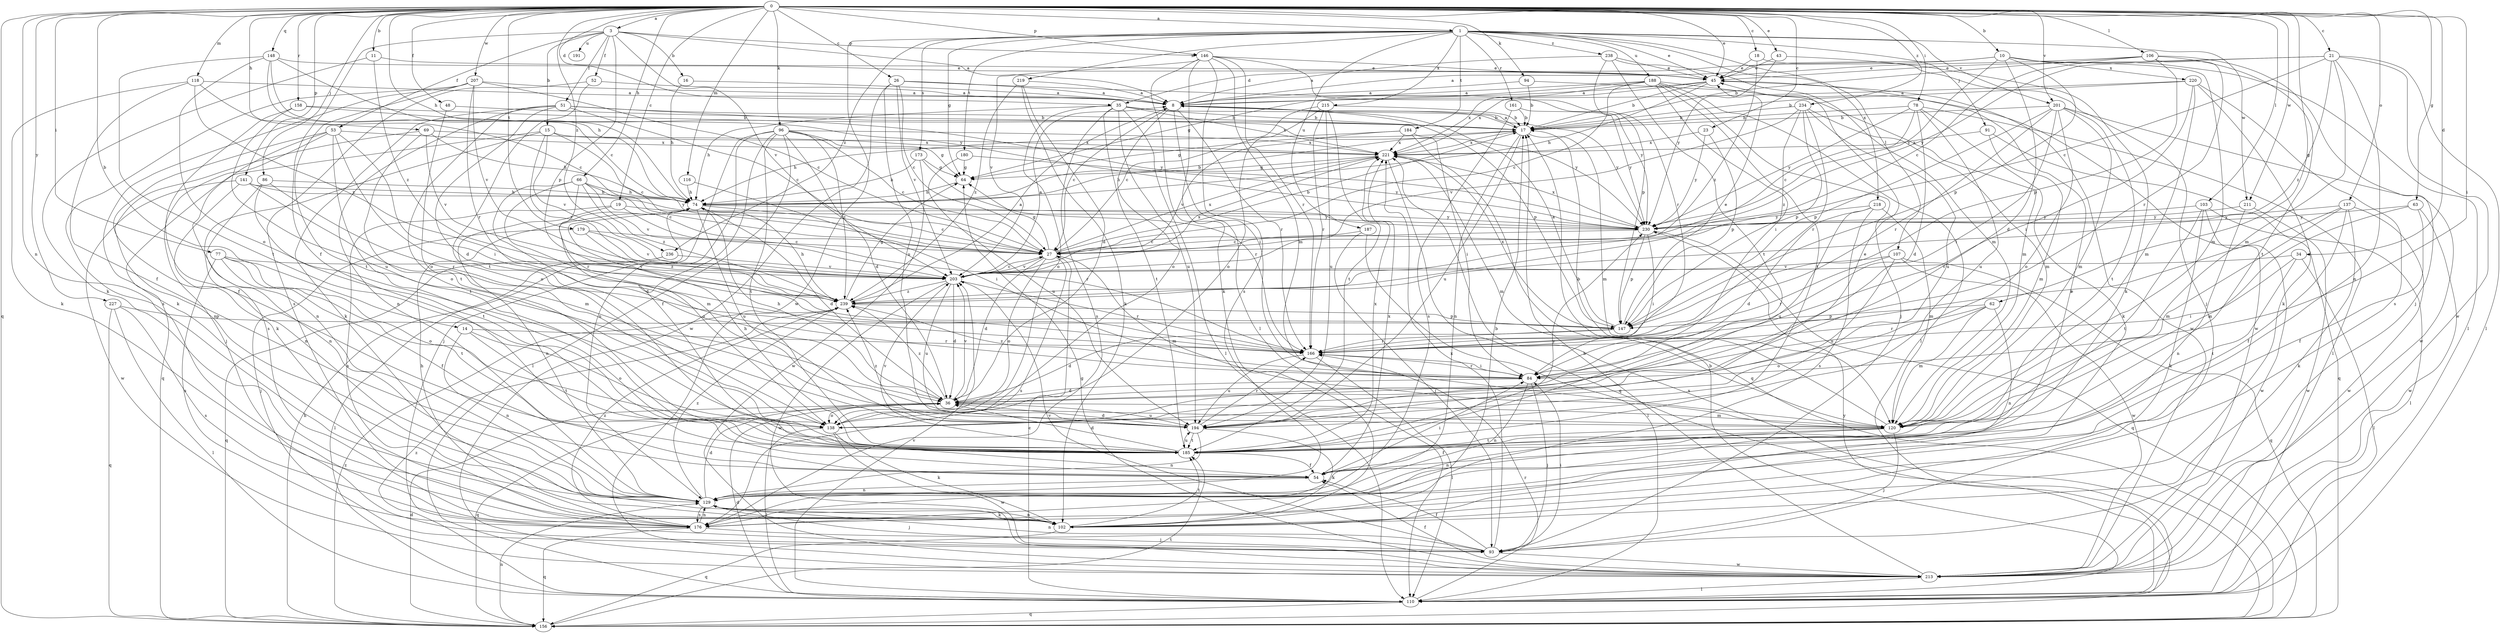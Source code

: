 strict digraph  {
0;
1;
3;
8;
10;
11;
14;
15;
16;
17;
18;
19;
21;
23;
26;
27;
34;
35;
36;
43;
45;
48;
51;
52;
53;
54;
62;
63;
64;
66;
69;
74;
77;
78;
84;
86;
91;
93;
94;
96;
102;
103;
106;
107;
110;
116;
118;
120;
129;
137;
138;
141;
146;
147;
148;
156;
158;
161;
166;
173;
176;
179;
180;
184;
185;
187;
188;
191;
194;
201;
203;
207;
211;
213;
215;
218;
219;
220;
221;
227;
230;
234;
236;
238;
239;
0 -> 1  [label=a];
0 -> 3  [label=a];
0 -> 10  [label=b];
0 -> 11  [label=b];
0 -> 14  [label=b];
0 -> 18  [label=c];
0 -> 19  [label=c];
0 -> 21  [label=c];
0 -> 23  [label=c];
0 -> 26  [label=c];
0 -> 34  [label=d];
0 -> 35  [label=d];
0 -> 43  [label=e];
0 -> 45  [label=e];
0 -> 48  [label=f];
0 -> 62  [label=g];
0 -> 63  [label=g];
0 -> 66  [label=h];
0 -> 69  [label=h];
0 -> 74  [label=h];
0 -> 77  [label=i];
0 -> 78  [label=i];
0 -> 84  [label=i];
0 -> 86  [label=j];
0 -> 94  [label=k];
0 -> 96  [label=k];
0 -> 103  [label=l];
0 -> 106  [label=l];
0 -> 116  [label=m];
0 -> 118  [label=m];
0 -> 129  [label=n];
0 -> 137  [label=o];
0 -> 141  [label=p];
0 -> 146  [label=p];
0 -> 148  [label=q];
0 -> 156  [label=q];
0 -> 158  [label=r];
0 -> 179  [label=t];
0 -> 201  [label=v];
0 -> 207  [label=w];
0 -> 211  [label=w];
0 -> 227  [label=y];
0 -> 234  [label=z];
0 -> 236  [label=z];
1 -> 45  [label=e];
1 -> 64  [label=g];
1 -> 91  [label=j];
1 -> 107  [label=l];
1 -> 161  [label=r];
1 -> 173  [label=s];
1 -> 180  [label=t];
1 -> 184  [label=t];
1 -> 187  [label=u];
1 -> 188  [label=u];
1 -> 201  [label=v];
1 -> 211  [label=w];
1 -> 213  [label=w];
1 -> 215  [label=x];
1 -> 218  [label=x];
1 -> 219  [label=x];
1 -> 236  [label=z];
1 -> 238  [label=z];
3 -> 8  [label=a];
3 -> 15  [label=b];
3 -> 16  [label=b];
3 -> 51  [label=f];
3 -> 52  [label=f];
3 -> 53  [label=f];
3 -> 54  [label=f];
3 -> 146  [label=p];
3 -> 147  [label=p];
3 -> 191  [label=u];
3 -> 203  [label=v];
8 -> 17  [label=b];
8 -> 27  [label=c];
8 -> 84  [label=i];
8 -> 138  [label=o];
8 -> 147  [label=p];
8 -> 166  [label=r];
10 -> 8  [label=a];
10 -> 35  [label=d];
10 -> 36  [label=d];
10 -> 110  [label=l];
10 -> 120  [label=m];
10 -> 147  [label=p];
10 -> 220  [label=x];
10 -> 230  [label=y];
11 -> 45  [label=e];
11 -> 102  [label=k];
11 -> 239  [label=z];
14 -> 129  [label=n];
14 -> 138  [label=o];
14 -> 166  [label=r];
14 -> 185  [label=t];
15 -> 27  [label=c];
15 -> 156  [label=q];
15 -> 176  [label=s];
15 -> 203  [label=v];
15 -> 221  [label=x];
15 -> 239  [label=z];
16 -> 8  [label=a];
16 -> 74  [label=h];
17 -> 8  [label=a];
17 -> 64  [label=g];
17 -> 120  [label=m];
17 -> 129  [label=n];
17 -> 194  [label=u];
17 -> 221  [label=x];
18 -> 45  [label=e];
18 -> 93  [label=j];
18 -> 239  [label=z];
19 -> 129  [label=n];
19 -> 166  [label=r];
19 -> 176  [label=s];
19 -> 230  [label=y];
21 -> 27  [label=c];
21 -> 45  [label=e];
21 -> 110  [label=l];
21 -> 120  [label=m];
21 -> 129  [label=n];
21 -> 213  [label=w];
21 -> 230  [label=y];
21 -> 239  [label=z];
23 -> 147  [label=p];
23 -> 221  [label=x];
23 -> 230  [label=y];
26 -> 8  [label=a];
26 -> 27  [label=c];
26 -> 194  [label=u];
26 -> 203  [label=v];
26 -> 213  [label=w];
26 -> 230  [label=y];
27 -> 17  [label=b];
27 -> 36  [label=d];
27 -> 64  [label=g];
27 -> 120  [label=m];
27 -> 138  [label=o];
27 -> 176  [label=s];
27 -> 203  [label=v];
27 -> 221  [label=x];
34 -> 84  [label=i];
34 -> 110  [label=l];
34 -> 185  [label=t];
34 -> 203  [label=v];
35 -> 17  [label=b];
35 -> 74  [label=h];
35 -> 110  [label=l];
35 -> 138  [label=o];
35 -> 176  [label=s];
35 -> 185  [label=t];
35 -> 194  [label=u];
35 -> 221  [label=x];
35 -> 230  [label=y];
36 -> 74  [label=h];
36 -> 120  [label=m];
36 -> 138  [label=o];
36 -> 156  [label=q];
36 -> 194  [label=u];
36 -> 203  [label=v];
36 -> 239  [label=z];
43 -> 45  [label=e];
43 -> 102  [label=k];
43 -> 230  [label=y];
45 -> 8  [label=a];
45 -> 17  [label=b];
45 -> 74  [label=h];
45 -> 213  [label=w];
45 -> 221  [label=x];
48 -> 17  [label=b];
48 -> 138  [label=o];
51 -> 17  [label=b];
51 -> 27  [label=c];
51 -> 36  [label=d];
51 -> 102  [label=k];
51 -> 129  [label=n];
51 -> 185  [label=t];
51 -> 230  [label=y];
52 -> 8  [label=a];
52 -> 176  [label=s];
52 -> 185  [label=t];
53 -> 84  [label=i];
53 -> 93  [label=j];
53 -> 102  [label=k];
53 -> 129  [label=n];
53 -> 138  [label=o];
53 -> 185  [label=t];
53 -> 221  [label=x];
54 -> 84  [label=i];
54 -> 129  [label=n];
54 -> 221  [label=x];
62 -> 120  [label=m];
62 -> 129  [label=n];
62 -> 138  [label=o];
62 -> 147  [label=p];
62 -> 166  [label=r];
63 -> 54  [label=f];
63 -> 120  [label=m];
63 -> 213  [label=w];
63 -> 230  [label=y];
64 -> 74  [label=h];
66 -> 27  [label=c];
66 -> 36  [label=d];
66 -> 74  [label=h];
66 -> 120  [label=m];
66 -> 166  [label=r];
66 -> 203  [label=v];
66 -> 239  [label=z];
69 -> 74  [label=h];
69 -> 129  [label=n];
69 -> 138  [label=o];
69 -> 203  [label=v];
69 -> 221  [label=x];
74 -> 17  [label=b];
74 -> 27  [label=c];
74 -> 36  [label=d];
74 -> 138  [label=o];
74 -> 194  [label=u];
74 -> 230  [label=y];
77 -> 54  [label=f];
77 -> 138  [label=o];
77 -> 176  [label=s];
77 -> 185  [label=t];
77 -> 203  [label=v];
78 -> 17  [label=b];
78 -> 27  [label=c];
78 -> 36  [label=d];
78 -> 102  [label=k];
78 -> 110  [label=l];
78 -> 194  [label=u];
78 -> 230  [label=y];
84 -> 36  [label=d];
84 -> 93  [label=j];
84 -> 129  [label=n];
84 -> 166  [label=r];
84 -> 239  [label=z];
86 -> 74  [label=h];
86 -> 129  [label=n];
86 -> 166  [label=r];
86 -> 185  [label=t];
91 -> 120  [label=m];
91 -> 156  [label=q];
91 -> 221  [label=x];
93 -> 54  [label=f];
93 -> 84  [label=i];
93 -> 129  [label=n];
93 -> 203  [label=v];
93 -> 213  [label=w];
93 -> 221  [label=x];
94 -> 8  [label=a];
94 -> 17  [label=b];
94 -> 213  [label=w];
96 -> 27  [label=c];
96 -> 36  [label=d];
96 -> 54  [label=f];
96 -> 64  [label=g];
96 -> 93  [label=j];
96 -> 110  [label=l];
96 -> 129  [label=n];
96 -> 185  [label=t];
96 -> 221  [label=x];
96 -> 239  [label=z];
102 -> 129  [label=n];
102 -> 156  [label=q];
102 -> 185  [label=t];
103 -> 102  [label=k];
103 -> 110  [label=l];
103 -> 185  [label=t];
103 -> 213  [label=w];
103 -> 230  [label=y];
106 -> 17  [label=b];
106 -> 27  [label=c];
106 -> 45  [label=e];
106 -> 93  [label=j];
106 -> 147  [label=p];
106 -> 166  [label=r];
106 -> 185  [label=t];
107 -> 156  [label=q];
107 -> 166  [label=r];
107 -> 194  [label=u];
107 -> 203  [label=v];
107 -> 213  [label=w];
110 -> 17  [label=b];
110 -> 27  [label=c];
110 -> 36  [label=d];
110 -> 156  [label=q];
110 -> 166  [label=r];
110 -> 203  [label=v];
110 -> 230  [label=y];
110 -> 239  [label=z];
116 -> 74  [label=h];
116 -> 84  [label=i];
118 -> 8  [label=a];
118 -> 27  [label=c];
118 -> 54  [label=f];
118 -> 102  [label=k];
118 -> 239  [label=z];
120 -> 17  [label=b];
120 -> 54  [label=f];
120 -> 93  [label=j];
120 -> 129  [label=n];
120 -> 185  [label=t];
129 -> 36  [label=d];
129 -> 45  [label=e];
129 -> 93  [label=j];
129 -> 102  [label=k];
129 -> 176  [label=s];
129 -> 239  [label=z];
137 -> 54  [label=f];
137 -> 84  [label=i];
137 -> 102  [label=k];
137 -> 120  [label=m];
137 -> 213  [label=w];
137 -> 230  [label=y];
138 -> 45  [label=e];
138 -> 102  [label=k];
138 -> 110  [label=l];
138 -> 213  [label=w];
141 -> 74  [label=h];
141 -> 120  [label=m];
141 -> 129  [label=n];
141 -> 213  [label=w];
141 -> 230  [label=y];
146 -> 45  [label=e];
146 -> 102  [label=k];
146 -> 110  [label=l];
146 -> 120  [label=m];
146 -> 147  [label=p];
146 -> 166  [label=r];
146 -> 176  [label=s];
146 -> 203  [label=v];
147 -> 8  [label=a];
147 -> 36  [label=d];
147 -> 45  [label=e];
147 -> 166  [label=r];
147 -> 221  [label=x];
148 -> 27  [label=c];
148 -> 45  [label=e];
148 -> 74  [label=h];
148 -> 138  [label=o];
148 -> 185  [label=t];
148 -> 230  [label=y];
156 -> 36  [label=d];
156 -> 74  [label=h];
156 -> 129  [label=n];
156 -> 185  [label=t];
156 -> 221  [label=x];
156 -> 239  [label=z];
158 -> 17  [label=b];
158 -> 54  [label=f];
158 -> 194  [label=u];
158 -> 230  [label=y];
161 -> 17  [label=b];
161 -> 176  [label=s];
161 -> 230  [label=y];
166 -> 84  [label=i];
166 -> 110  [label=l];
166 -> 194  [label=u];
173 -> 64  [label=g];
173 -> 74  [label=h];
173 -> 166  [label=r];
173 -> 213  [label=w];
176 -> 17  [label=b];
176 -> 74  [label=h];
176 -> 93  [label=j];
176 -> 129  [label=n];
176 -> 156  [label=q];
176 -> 239  [label=z];
179 -> 27  [label=c];
179 -> 93  [label=j];
179 -> 203  [label=v];
179 -> 239  [label=z];
180 -> 64  [label=g];
180 -> 194  [label=u];
180 -> 230  [label=y];
184 -> 74  [label=h];
184 -> 84  [label=i];
184 -> 156  [label=q];
184 -> 203  [label=v];
184 -> 221  [label=x];
185 -> 36  [label=d];
185 -> 54  [label=f];
185 -> 74  [label=h];
185 -> 194  [label=u];
185 -> 203  [label=v];
185 -> 221  [label=x];
185 -> 230  [label=y];
187 -> 27  [label=c];
187 -> 93  [label=j];
187 -> 110  [label=l];
188 -> 8  [label=a];
188 -> 27  [label=c];
188 -> 64  [label=g];
188 -> 84  [label=i];
188 -> 93  [label=j];
188 -> 110  [label=l];
188 -> 120  [label=m];
188 -> 185  [label=t];
188 -> 221  [label=x];
194 -> 36  [label=d];
194 -> 102  [label=k];
194 -> 129  [label=n];
194 -> 166  [label=r];
194 -> 185  [label=t];
194 -> 239  [label=z];
201 -> 17  [label=b];
201 -> 84  [label=i];
201 -> 120  [label=m];
201 -> 138  [label=o];
201 -> 147  [label=p];
201 -> 166  [label=r];
201 -> 185  [label=t];
201 -> 213  [label=w];
203 -> 8  [label=a];
203 -> 27  [label=c];
203 -> 36  [label=d];
203 -> 166  [label=r];
203 -> 194  [label=u];
203 -> 213  [label=w];
203 -> 221  [label=x];
203 -> 239  [label=z];
207 -> 8  [label=a];
207 -> 27  [label=c];
207 -> 102  [label=k];
207 -> 166  [label=r];
207 -> 176  [label=s];
207 -> 185  [label=t];
207 -> 203  [label=v];
211 -> 129  [label=n];
211 -> 213  [label=w];
211 -> 230  [label=y];
213 -> 17  [label=b];
213 -> 54  [label=f];
213 -> 64  [label=g];
213 -> 110  [label=l];
215 -> 17  [label=b];
215 -> 27  [label=c];
215 -> 138  [label=o];
215 -> 166  [label=r];
215 -> 185  [label=t];
215 -> 194  [label=u];
218 -> 36  [label=d];
218 -> 120  [label=m];
218 -> 176  [label=s];
218 -> 194  [label=u];
218 -> 230  [label=y];
219 -> 8  [label=a];
219 -> 36  [label=d];
219 -> 102  [label=k];
219 -> 239  [label=z];
220 -> 8  [label=a];
220 -> 17  [label=b];
220 -> 84  [label=i];
220 -> 102  [label=k];
220 -> 120  [label=m];
220 -> 176  [label=s];
221 -> 64  [label=g];
221 -> 74  [label=h];
221 -> 120  [label=m];
221 -> 156  [label=q];
227 -> 110  [label=l];
227 -> 147  [label=p];
227 -> 156  [label=q];
227 -> 176  [label=s];
230 -> 27  [label=c];
230 -> 84  [label=i];
230 -> 147  [label=p];
230 -> 156  [label=q];
230 -> 221  [label=x];
234 -> 17  [label=b];
234 -> 120  [label=m];
234 -> 147  [label=p];
234 -> 166  [label=r];
234 -> 194  [label=u];
234 -> 203  [label=v];
234 -> 239  [label=z];
236 -> 110  [label=l];
236 -> 156  [label=q];
236 -> 203  [label=v];
238 -> 8  [label=a];
238 -> 45  [label=e];
238 -> 120  [label=m];
238 -> 166  [label=r];
238 -> 185  [label=t];
239 -> 8  [label=a];
239 -> 64  [label=g];
239 -> 74  [label=h];
239 -> 147  [label=p];
}
